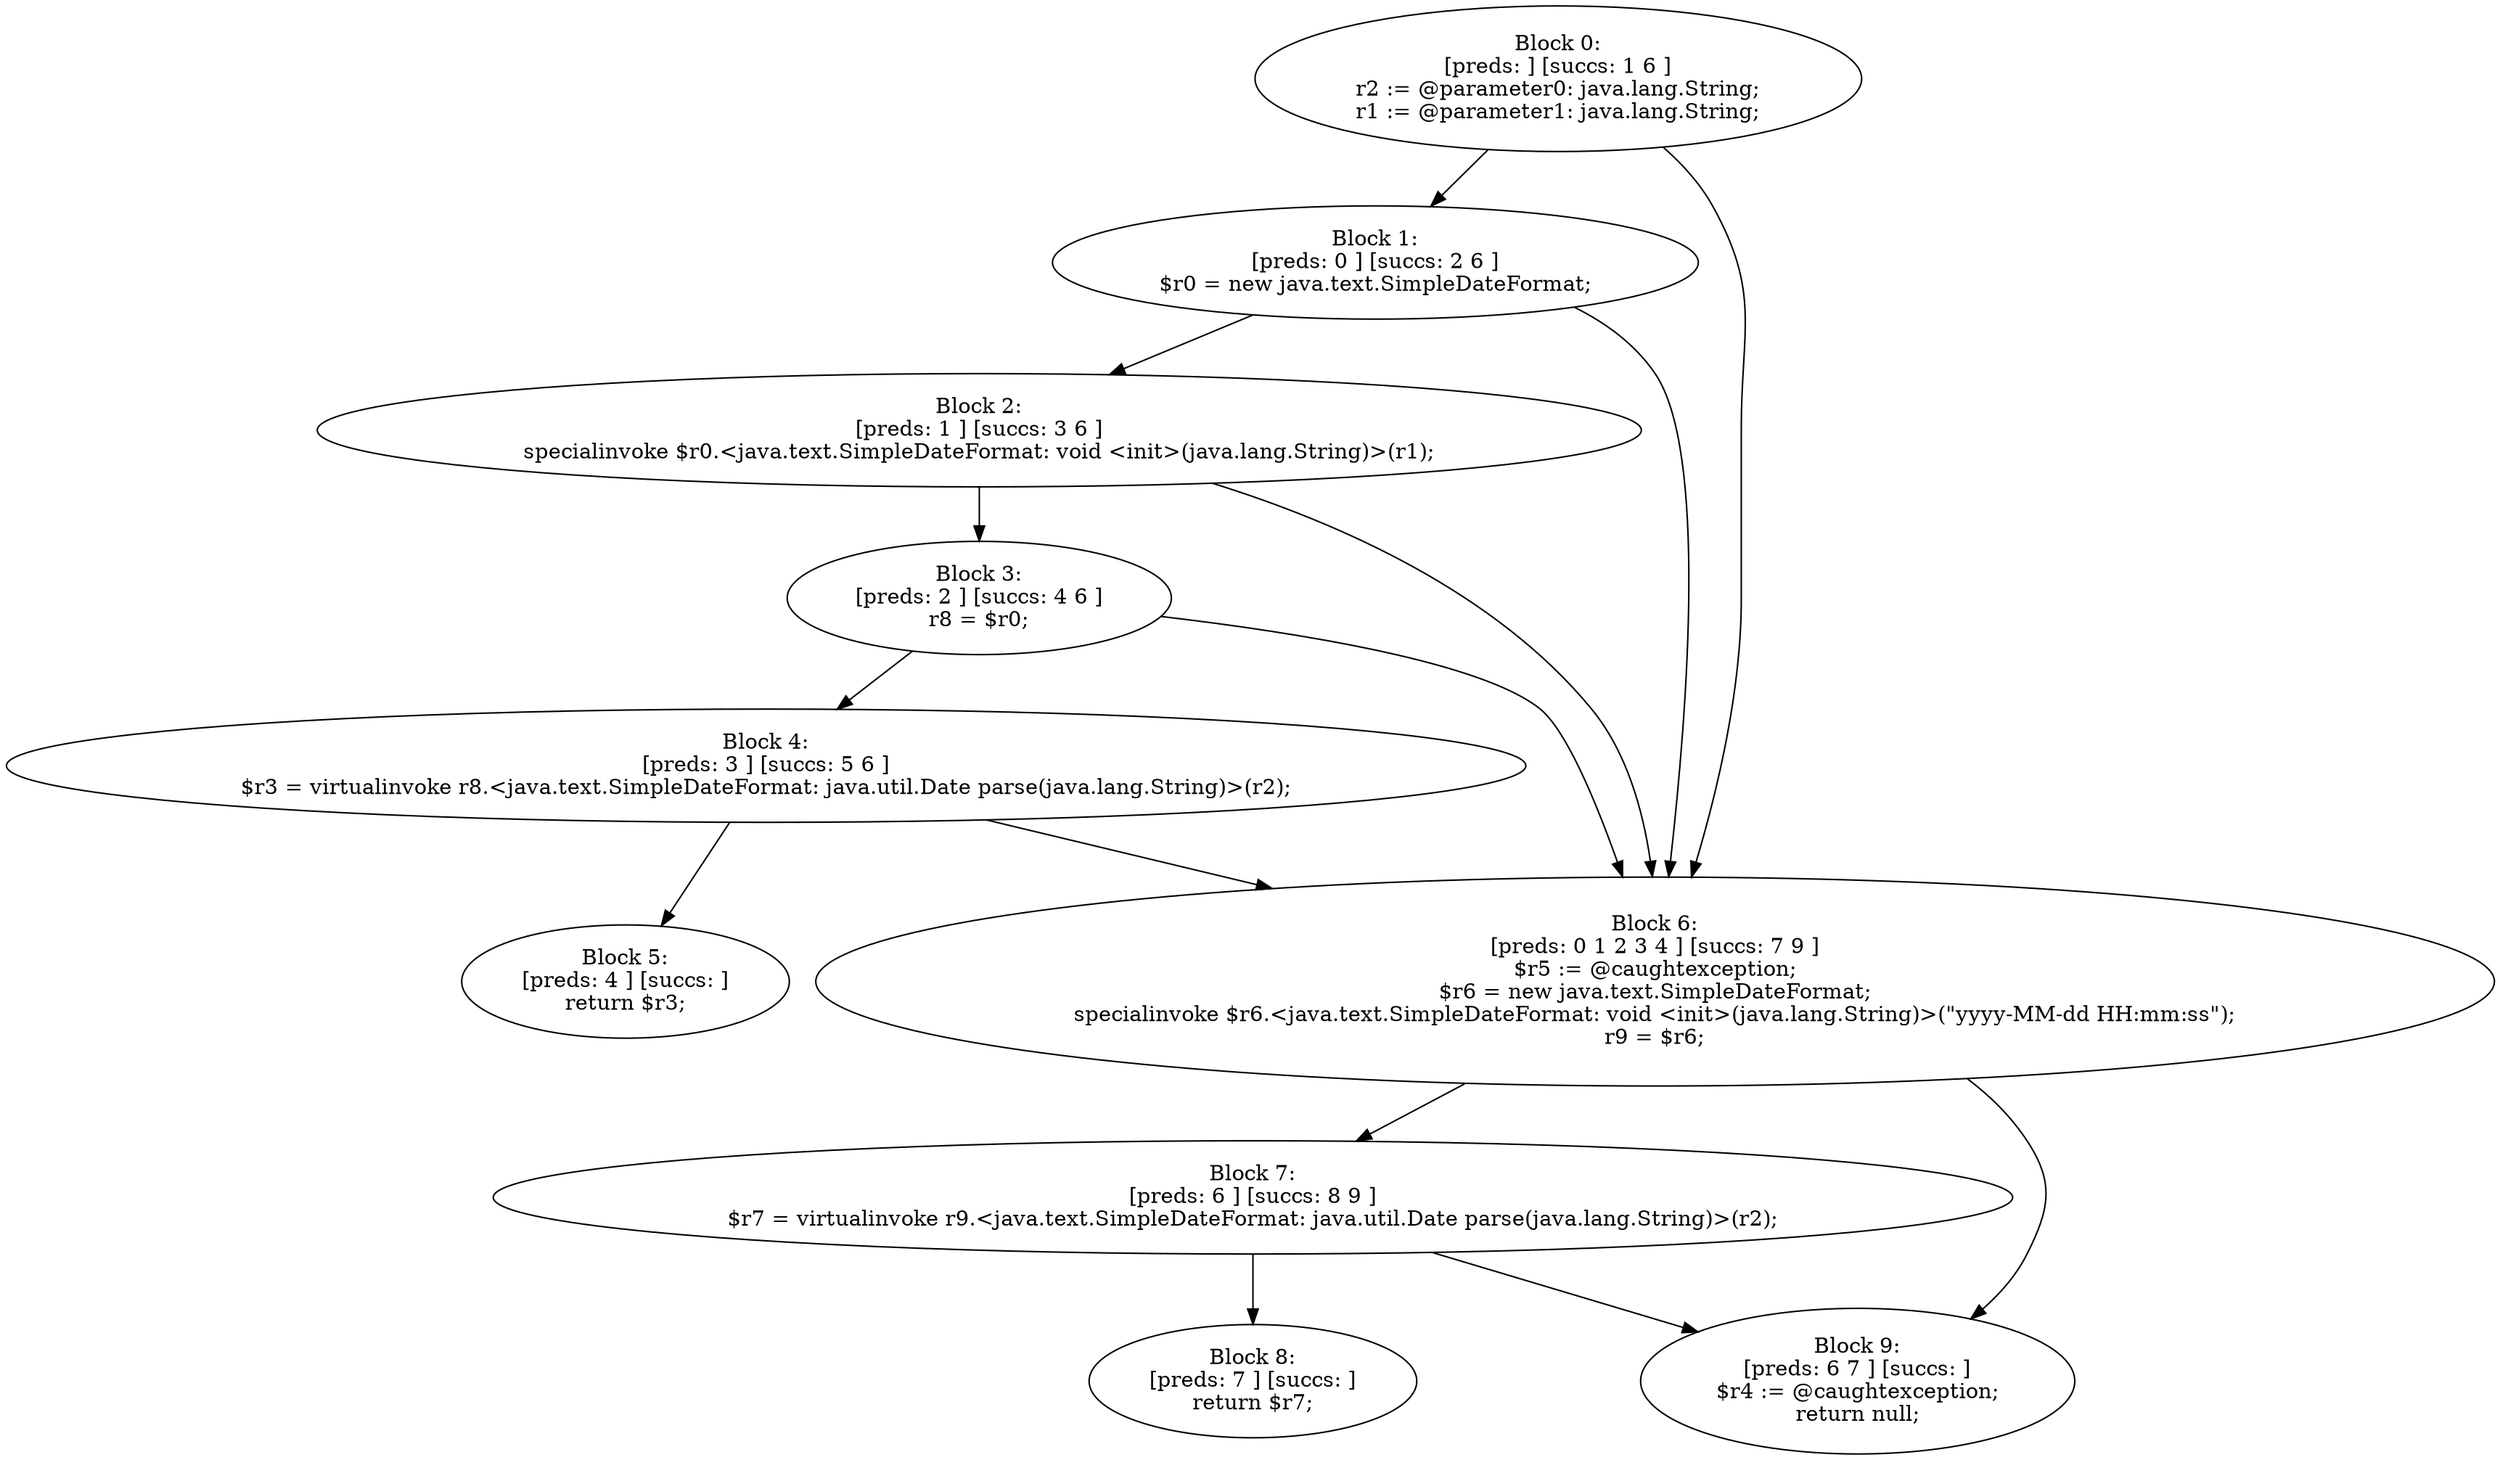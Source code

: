digraph "unitGraph" {
    "Block 0:
[preds: ] [succs: 1 6 ]
r2 := @parameter0: java.lang.String;
r1 := @parameter1: java.lang.String;
"
    "Block 1:
[preds: 0 ] [succs: 2 6 ]
$r0 = new java.text.SimpleDateFormat;
"
    "Block 2:
[preds: 1 ] [succs: 3 6 ]
specialinvoke $r0.<java.text.SimpleDateFormat: void <init>(java.lang.String)>(r1);
"
    "Block 3:
[preds: 2 ] [succs: 4 6 ]
r8 = $r0;
"
    "Block 4:
[preds: 3 ] [succs: 5 6 ]
$r3 = virtualinvoke r8.<java.text.SimpleDateFormat: java.util.Date parse(java.lang.String)>(r2);
"
    "Block 5:
[preds: 4 ] [succs: ]
return $r3;
"
    "Block 6:
[preds: 0 1 2 3 4 ] [succs: 7 9 ]
$r5 := @caughtexception;
$r6 = new java.text.SimpleDateFormat;
specialinvoke $r6.<java.text.SimpleDateFormat: void <init>(java.lang.String)>(\"yyyy-MM-dd HH:mm:ss\");
r9 = $r6;
"
    "Block 7:
[preds: 6 ] [succs: 8 9 ]
$r7 = virtualinvoke r9.<java.text.SimpleDateFormat: java.util.Date parse(java.lang.String)>(r2);
"
    "Block 8:
[preds: 7 ] [succs: ]
return $r7;
"
    "Block 9:
[preds: 6 7 ] [succs: ]
$r4 := @caughtexception;
return null;
"
    "Block 0:
[preds: ] [succs: 1 6 ]
r2 := @parameter0: java.lang.String;
r1 := @parameter1: java.lang.String;
"->"Block 1:
[preds: 0 ] [succs: 2 6 ]
$r0 = new java.text.SimpleDateFormat;
";
    "Block 0:
[preds: ] [succs: 1 6 ]
r2 := @parameter0: java.lang.String;
r1 := @parameter1: java.lang.String;
"->"Block 6:
[preds: 0 1 2 3 4 ] [succs: 7 9 ]
$r5 := @caughtexception;
$r6 = new java.text.SimpleDateFormat;
specialinvoke $r6.<java.text.SimpleDateFormat: void <init>(java.lang.String)>(\"yyyy-MM-dd HH:mm:ss\");
r9 = $r6;
";
    "Block 1:
[preds: 0 ] [succs: 2 6 ]
$r0 = new java.text.SimpleDateFormat;
"->"Block 2:
[preds: 1 ] [succs: 3 6 ]
specialinvoke $r0.<java.text.SimpleDateFormat: void <init>(java.lang.String)>(r1);
";
    "Block 1:
[preds: 0 ] [succs: 2 6 ]
$r0 = new java.text.SimpleDateFormat;
"->"Block 6:
[preds: 0 1 2 3 4 ] [succs: 7 9 ]
$r5 := @caughtexception;
$r6 = new java.text.SimpleDateFormat;
specialinvoke $r6.<java.text.SimpleDateFormat: void <init>(java.lang.String)>(\"yyyy-MM-dd HH:mm:ss\");
r9 = $r6;
";
    "Block 2:
[preds: 1 ] [succs: 3 6 ]
specialinvoke $r0.<java.text.SimpleDateFormat: void <init>(java.lang.String)>(r1);
"->"Block 3:
[preds: 2 ] [succs: 4 6 ]
r8 = $r0;
";
    "Block 2:
[preds: 1 ] [succs: 3 6 ]
specialinvoke $r0.<java.text.SimpleDateFormat: void <init>(java.lang.String)>(r1);
"->"Block 6:
[preds: 0 1 2 3 4 ] [succs: 7 9 ]
$r5 := @caughtexception;
$r6 = new java.text.SimpleDateFormat;
specialinvoke $r6.<java.text.SimpleDateFormat: void <init>(java.lang.String)>(\"yyyy-MM-dd HH:mm:ss\");
r9 = $r6;
";
    "Block 3:
[preds: 2 ] [succs: 4 6 ]
r8 = $r0;
"->"Block 4:
[preds: 3 ] [succs: 5 6 ]
$r3 = virtualinvoke r8.<java.text.SimpleDateFormat: java.util.Date parse(java.lang.String)>(r2);
";
    "Block 3:
[preds: 2 ] [succs: 4 6 ]
r8 = $r0;
"->"Block 6:
[preds: 0 1 2 3 4 ] [succs: 7 9 ]
$r5 := @caughtexception;
$r6 = new java.text.SimpleDateFormat;
specialinvoke $r6.<java.text.SimpleDateFormat: void <init>(java.lang.String)>(\"yyyy-MM-dd HH:mm:ss\");
r9 = $r6;
";
    "Block 4:
[preds: 3 ] [succs: 5 6 ]
$r3 = virtualinvoke r8.<java.text.SimpleDateFormat: java.util.Date parse(java.lang.String)>(r2);
"->"Block 5:
[preds: 4 ] [succs: ]
return $r3;
";
    "Block 4:
[preds: 3 ] [succs: 5 6 ]
$r3 = virtualinvoke r8.<java.text.SimpleDateFormat: java.util.Date parse(java.lang.String)>(r2);
"->"Block 6:
[preds: 0 1 2 3 4 ] [succs: 7 9 ]
$r5 := @caughtexception;
$r6 = new java.text.SimpleDateFormat;
specialinvoke $r6.<java.text.SimpleDateFormat: void <init>(java.lang.String)>(\"yyyy-MM-dd HH:mm:ss\");
r9 = $r6;
";
    "Block 6:
[preds: 0 1 2 3 4 ] [succs: 7 9 ]
$r5 := @caughtexception;
$r6 = new java.text.SimpleDateFormat;
specialinvoke $r6.<java.text.SimpleDateFormat: void <init>(java.lang.String)>(\"yyyy-MM-dd HH:mm:ss\");
r9 = $r6;
"->"Block 7:
[preds: 6 ] [succs: 8 9 ]
$r7 = virtualinvoke r9.<java.text.SimpleDateFormat: java.util.Date parse(java.lang.String)>(r2);
";
    "Block 6:
[preds: 0 1 2 3 4 ] [succs: 7 9 ]
$r5 := @caughtexception;
$r6 = new java.text.SimpleDateFormat;
specialinvoke $r6.<java.text.SimpleDateFormat: void <init>(java.lang.String)>(\"yyyy-MM-dd HH:mm:ss\");
r9 = $r6;
"->"Block 9:
[preds: 6 7 ] [succs: ]
$r4 := @caughtexception;
return null;
";
    "Block 7:
[preds: 6 ] [succs: 8 9 ]
$r7 = virtualinvoke r9.<java.text.SimpleDateFormat: java.util.Date parse(java.lang.String)>(r2);
"->"Block 8:
[preds: 7 ] [succs: ]
return $r7;
";
    "Block 7:
[preds: 6 ] [succs: 8 9 ]
$r7 = virtualinvoke r9.<java.text.SimpleDateFormat: java.util.Date parse(java.lang.String)>(r2);
"->"Block 9:
[preds: 6 7 ] [succs: ]
$r4 := @caughtexception;
return null;
";
}

